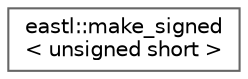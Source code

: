 digraph "类继承关系图"
{
 // LATEX_PDF_SIZE
  bgcolor="transparent";
  edge [fontname=Helvetica,fontsize=10,labelfontname=Helvetica,labelfontsize=10];
  node [fontname=Helvetica,fontsize=10,shape=box,height=0.2,width=0.4];
  rankdir="LR";
  Node0 [id="Node000000",label="eastl::make_signed\l\< unsigned short \>",height=0.2,width=0.4,color="grey40", fillcolor="white", style="filled",URL="$structeastl_1_1make__signed_3_01unsigned_01short_01_4.html",tooltip=" "];
}
